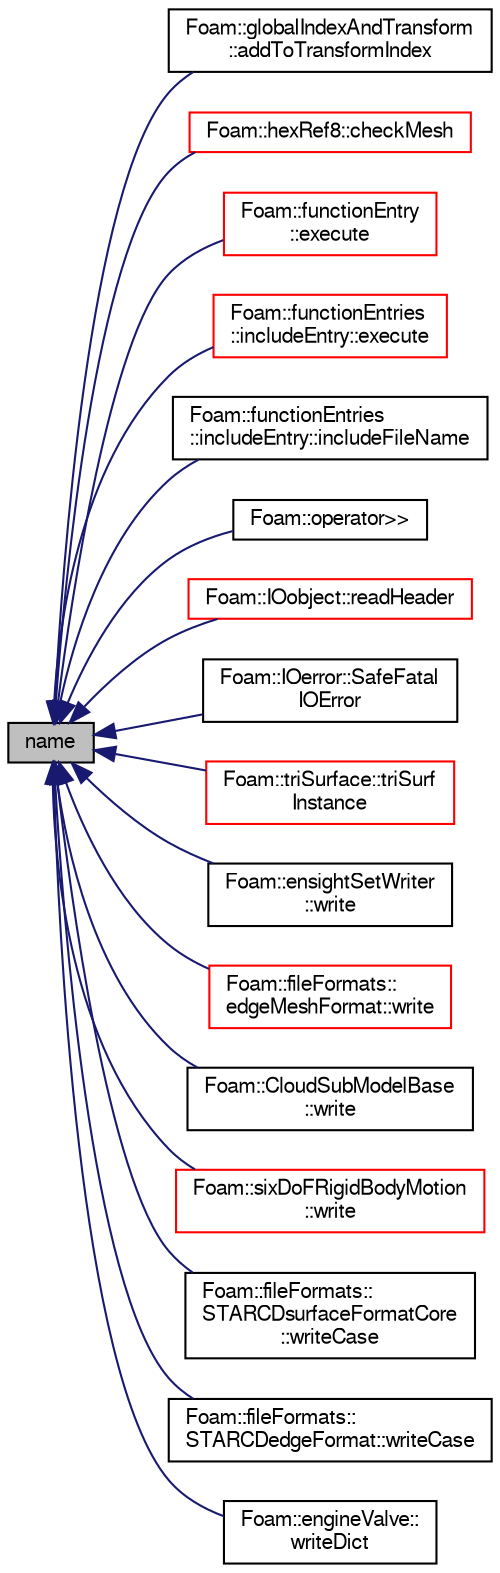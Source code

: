 digraph "name"
{
  bgcolor="transparent";
  edge [fontname="FreeSans",fontsize="10",labelfontname="FreeSans",labelfontsize="10"];
  node [fontname="FreeSans",fontsize="10",shape=record];
  rankdir="LR";
  Node1 [label="name",height=0.2,width=0.4,color="black", fillcolor="grey75", style="filled" fontcolor="black"];
  Node1 -> Node2 [dir="back",color="midnightblue",fontsize="10",style="solid",fontname="FreeSans"];
  Node2 [label="Foam::globalIndexAndTransform\l::addToTransformIndex",height=0.2,width=0.4,color="black",URL="$a00907.html#aa5ca2189f2ab3ddd22e4adef20976baf",tooltip="Add patch transformation to transformIndex. Return new. "];
  Node1 -> Node3 [dir="back",color="midnightblue",fontsize="10",style="solid",fontname="FreeSans"];
  Node3 [label="Foam::hexRef8::checkMesh",height=0.2,width=0.4,color="red",URL="$a00980.html#a5badd6bbc908d67458f21d4e61722ba6",tooltip="Debug: Check coupled mesh for correctness. "];
  Node1 -> Node4 [dir="back",color="midnightblue",fontsize="10",style="solid",fontname="FreeSans"];
  Node4 [label="Foam::functionEntry\l::execute",height=0.2,width=0.4,color="red",URL="$a00841.html#a69734246e20b250d3c8cabe9a484fc55",tooltip="Execute the functionEntry in a sub-dict context. "];
  Node1 -> Node5 [dir="back",color="midnightblue",fontsize="10",style="solid",fontname="FreeSans"];
  Node5 [label="Foam::functionEntries\l::includeEntry::execute",height=0.2,width=0.4,color="red",URL="$a01012.html#a0aa3070c44783d911c1f7924042f1cea",tooltip="Execute the functionEntry in a sub-dict context. "];
  Node1 -> Node6 [dir="back",color="midnightblue",fontsize="10",style="solid",fontname="FreeSans"];
  Node6 [label="Foam::functionEntries\l::includeEntry::includeFileName",height=0.2,width=0.4,color="black",URL="$a01012.html#a9cbd98ead2bb7538e417330caa3bc452",tooltip="Read the include fileName from Istream, expand and return. "];
  Node1 -> Node7 [dir="back",color="midnightblue",fontsize="10",style="solid",fontname="FreeSans"];
  Node7 [label="Foam::operator\>\>",height=0.2,width=0.4,color="black",URL="$a10237.html#a0349ad00d7d28c685bdd8e8cce210641"];
  Node1 -> Node8 [dir="back",color="midnightblue",fontsize="10",style="solid",fontname="FreeSans"];
  Node8 [label="Foam::IOobject::readHeader",height=0.2,width=0.4,color="red",URL="$a01142.html#acc5353ca76293212d9dba8a82c0d9a44",tooltip="Read header. "];
  Node1 -> Node9 [dir="back",color="midnightblue",fontsize="10",style="solid",fontname="FreeSans"];
  Node9 [label="Foam::IOerror::SafeFatal\lIOError",height=0.2,width=0.4,color="black",URL="$a01136.html#a2587907b4e929cdc3e1e17ef88318c77",tooltip="Print basic message and exit. Uses cerr if streams not constructed. "];
  Node1 -> Node10 [dir="back",color="midnightblue",fontsize="10",style="solid",fontname="FreeSans"];
  Node10 [label="Foam::triSurface::triSurf\lInstance",height=0.2,width=0.4,color="red",URL="$a02607.html#a1ab8d8beae9ae13c09674c78df71224a",tooltip="Name of triSurface directory to use. "];
  Node1 -> Node11 [dir="back",color="midnightblue",fontsize="10",style="solid",fontname="FreeSans"];
  Node11 [label="Foam::ensightSetWriter\l::write",height=0.2,width=0.4,color="black",URL="$a00635.html#a630f6b7c40da086ca6bfde703206e847",tooltip="General entry point for writing. "];
  Node1 -> Node12 [dir="back",color="midnightblue",fontsize="10",style="solid",fontname="FreeSans"];
  Node12 [label="Foam::fileFormats::\ledgeMeshFormat::write",height=0.2,width=0.4,color="red",URL="$a00596.html#a48622d53f16593b072d2fea61d25bb39",tooltip="Write edgeMesh components to stream. "];
  Node1 -> Node13 [dir="back",color="midnightblue",fontsize="10",style="solid",fontname="FreeSans"];
  Node13 [label="Foam::CloudSubModelBase\l::write",height=0.2,width=0.4,color="black",URL="$a00276.html#a4bc86b48333705e13add9de0db8eebd3",tooltip="Write. "];
  Node1 -> Node14 [dir="back",color="midnightblue",fontsize="10",style="solid",fontname="FreeSans"];
  Node14 [label="Foam::sixDoFRigidBodyMotion\l::write",height=0.2,width=0.4,color="red",URL="$a02260.html#a0941061ad5a26be83b4107d05750ace6",tooltip="Write. "];
  Node1 -> Node15 [dir="back",color="midnightblue",fontsize="10",style="solid",fontname="FreeSans"];
  Node15 [label="Foam::fileFormats::\lSTARCDsurfaceFormatCore\l::writeCase",height=0.2,width=0.4,color="black",URL="$a02365.html#ae4272f484f8b27274f4b0dde192e7a82"];
  Node1 -> Node16 [dir="back",color="midnightblue",fontsize="10",style="solid",fontname="FreeSans"];
  Node16 [label="Foam::fileFormats::\lSTARCDedgeFormat::writeCase",height=0.2,width=0.4,color="black",URL="$a02363.html#ae2250c1038a57f9979aa4549c61a8287"];
  Node1 -> Node17 [dir="back",color="midnightblue",fontsize="10",style="solid",fontname="FreeSans"];
  Node17 [label="Foam::engineValve::\lwriteDict",height=0.2,width=0.4,color="black",URL="$a00618.html#af77027c10b89b764f28cf777c66c4be6",tooltip="Write dictionary. "];
}
